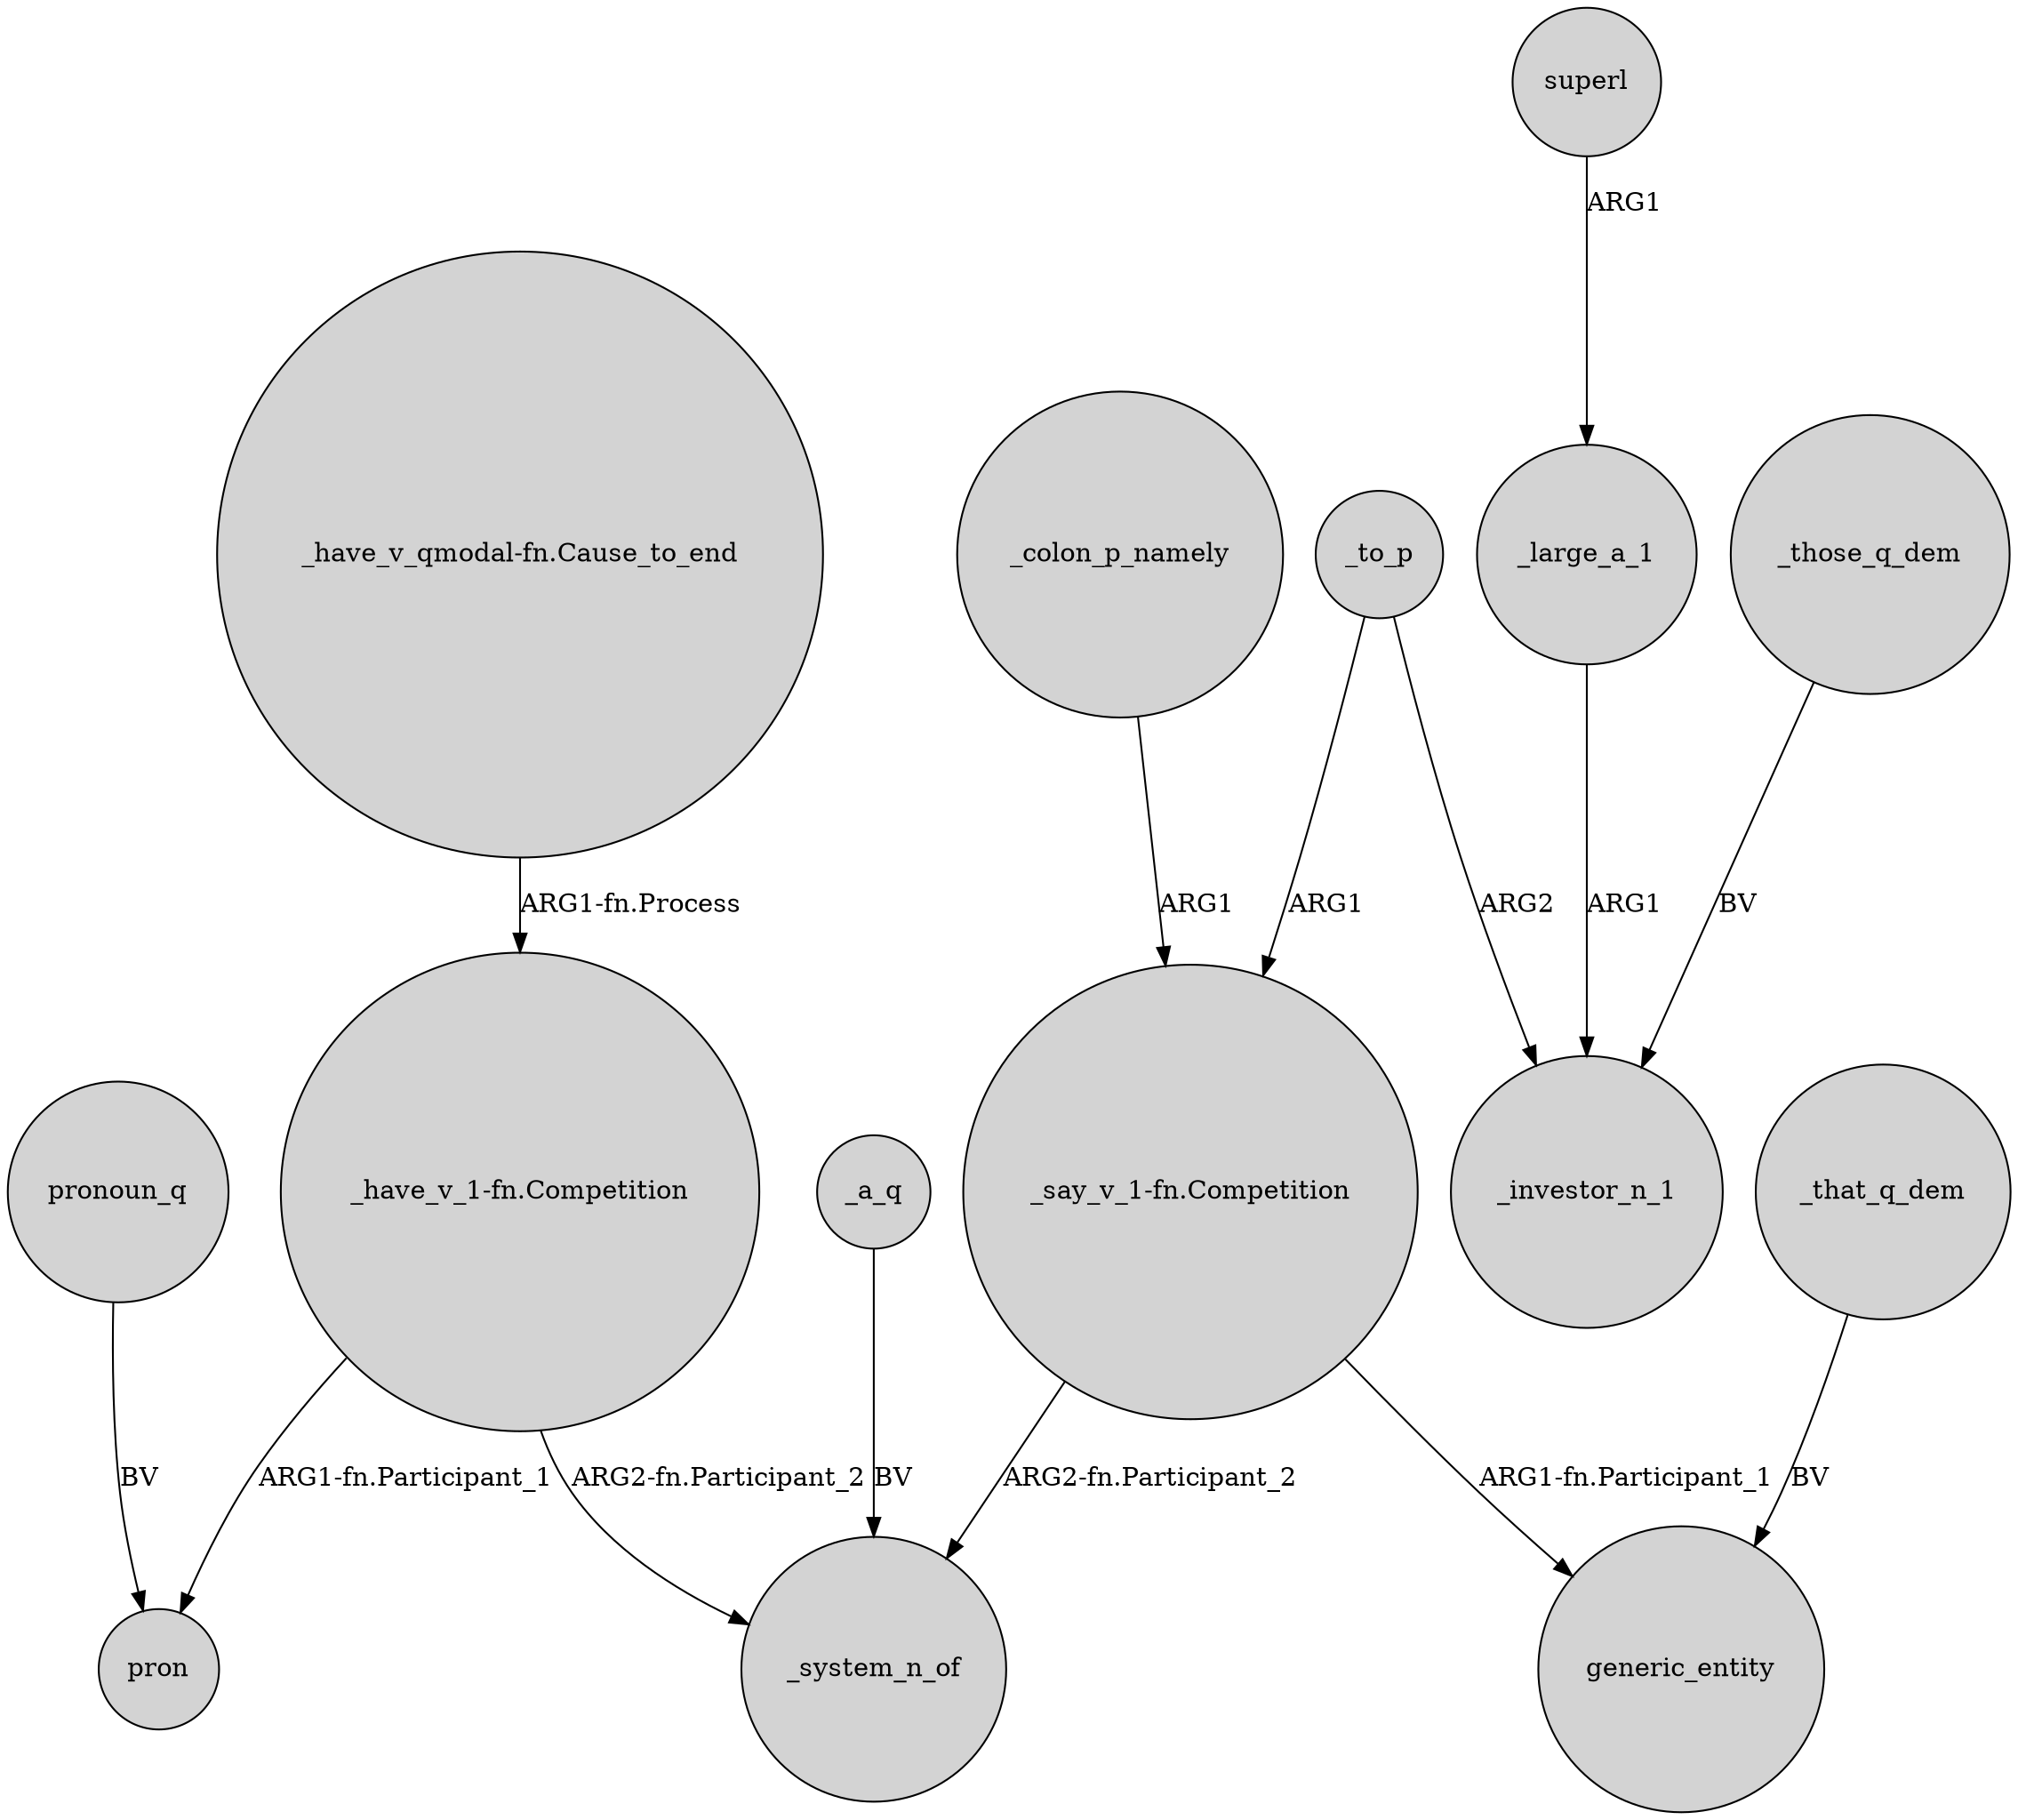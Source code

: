digraph {
	node [shape=circle style=filled]
	"_have_v_qmodal-fn.Cause_to_end" -> "_have_v_1-fn.Competition" [label="ARG1-fn.Process"]
	_to_p -> "_say_v_1-fn.Competition" [label=ARG1]
	_large_a_1 -> _investor_n_1 [label=ARG1]
	_colon_p_namely -> "_say_v_1-fn.Competition" [label=ARG1]
	"_say_v_1-fn.Competition" -> generic_entity [label="ARG1-fn.Participant_1"]
	_to_p -> _investor_n_1 [label=ARG2]
	"_have_v_1-fn.Competition" -> _system_n_of [label="ARG2-fn.Participant_2"]
	_that_q_dem -> generic_entity [label=BV]
	"_say_v_1-fn.Competition" -> _system_n_of [label="ARG2-fn.Participant_2"]
	_those_q_dem -> _investor_n_1 [label=BV]
	superl -> _large_a_1 [label=ARG1]
	pronoun_q -> pron [label=BV]
	"_have_v_1-fn.Competition" -> pron [label="ARG1-fn.Participant_1"]
	_a_q -> _system_n_of [label=BV]
}
